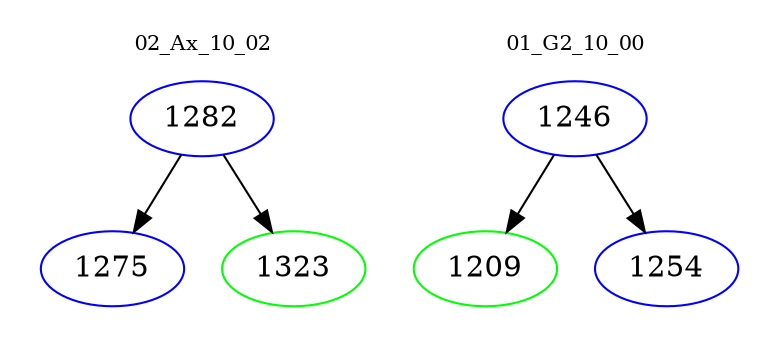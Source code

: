 digraph{
subgraph cluster_0 {
color = white
label = "02_Ax_10_02";
fontsize=10;
T0_1282 [label="1282", color="blue"]
T0_1282 -> T0_1275 [color="black"]
T0_1275 [label="1275", color="blue"]
T0_1282 -> T0_1323 [color="black"]
T0_1323 [label="1323", color="green"]
}
subgraph cluster_1 {
color = white
label = "01_G2_10_00";
fontsize=10;
T1_1246 [label="1246", color="blue"]
T1_1246 -> T1_1209 [color="black"]
T1_1209 [label="1209", color="green"]
T1_1246 -> T1_1254 [color="black"]
T1_1254 [label="1254", color="blue"]
}
}
